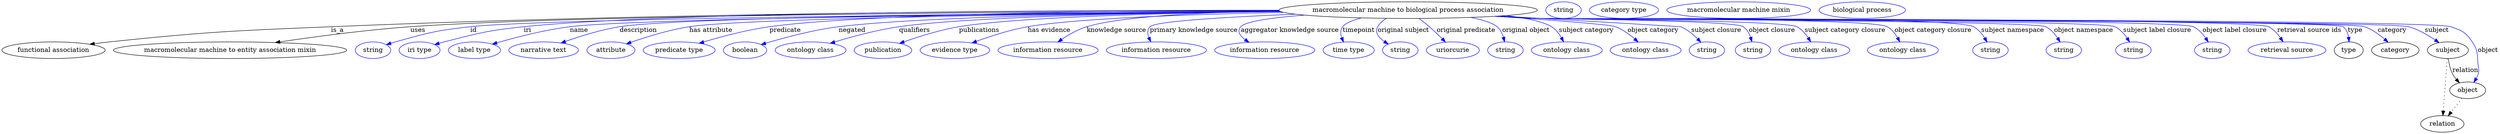 digraph {
	graph [bb="0,0,5410.8,283"];
	node [label="\N"];
	"macromolecular machine to biological process association"	[height=0.5,
		label="macromolecular machine to biological process association",
		pos="3046.8,265",
		width=7.7813];
	"functional association"	[height=0.5,
		pos="111.79,178",
		width=3.1053];
	"macromolecular machine to biological process association" -> "functional association"	[label=is_a,
		lp="727.79,221.5",
		pos="e,190.45,190.88 2766.5,264.63 2328.4,264.53 1454.4,259.94 713.79,229 499.7,220.06 445.91,218.25 232.79,196 222.29,194.9 211.3,193.59 \
200.41,192.19"];
	"macromolecular machine to entity association mixin"	[height=0.5,
		pos="494.79,178",
		width=7.023];
	"macromolecular machine to biological process association" -> "macromolecular machine to entity association mixin"	[label=uses,
		lp="901.29,221.5",
		pos="e,592.66,194.62 2767.6,263.35 2268.5,261.54 1242.1,254.72 884.79,229 789.17,222.12 681.08,207.74 602.99,196.16"];
	id	[color=blue,
		height=0.5,
		label=string,
		pos="803.79,178",
		width=1.0652];
	"macromolecular machine to biological process association" -> id	[color=blue,
		label=id,
		lp="1020.8,221.5",
		pos="e,832.77,190 2770.3,262.06 2254.7,258.04 1183.3,247.56 1013.8,229 940.75,221 922.59,215.65 851.79,196 848.68,195.14 845.48,194.17 \
842.28,193.16",
		style=solid];
	iri	[color=blue,
		height=0.5,
		label="iri type",
		pos="904.79,178",
		width=1.2277];
	"macromolecular machine to biological process association" -> iri	[color=blue,
		label=iri,
		lp="1137.8,221.5",
		pos="e,937.69,190.23 2766.5,264.78 2313.1,265.05 1438.2,261.16 1129.8,229 1052.4,220.93 1033.2,215.26 957.79,196 954.41,195.14 950.93,\
194.18 947.45,193.17",
		style=solid];
	name	[color=blue,
		height=0.5,
		label="label type",
		pos="1023.8,178",
		width=1.5707];
	"macromolecular machine to biological process association" -> name	[color=blue,
		label=name,
		lp="1249.8,221.5",
		pos="e,1062.8,191.26 2770.8,261.91 2300,257.86 1377.9,247.67 1229.8,229 1175.1,222.11 1114,206.19 1072.6,194.15",
		style=solid];
	description	[color=blue,
		height=0.5,
		label="narrative text",
		pos="1173.8,178",
		width=2.0943];
	"macromolecular machine to biological process association" -> description	[color=blue,
		label=description,
		lp="1378.3,221.5",
		pos="e,1211.2,193.64 2769.3,262.49 2321.3,259.43 1474.6,250.83 1337.8,229 1297.4,222.56 1253.2,208.65 1220.8,197.13",
		style=solid];
	"has attribute"	[color=blue,
		height=0.5,
		label=attribute,
		pos="1318.8,178",
		width=1.4443];
	"macromolecular machine to biological process association" -> "has attribute"	[color=blue,
		label="has attribute",
		lp="1535.8,221.5",
		pos="e,1352.4,191.74 2770.9,261.74 2357.2,257.76 1611.3,248.05 1488.8,229 1444.7,222.14 1395.9,206.98 1362,195.14",
		style=solid];
	predicate	[color=blue,
		height=0.5,
		label="predicate type",
		pos="1466.8,178",
		width=2.1665];
	"macromolecular machine to biological process association" -> predicate	[color=blue,
		label=predicate,
		lp="1695.8,221.5",
		pos="e,1510,193.08 2766.8,264.38 2425.1,263.53 1867.3,257.58 1661.8,229 1613,222.22 1558.9,207.75 1520,196.12",
		style=solid];
	negated	[color=blue,
		height=0.5,
		label=boolean,
		pos="1609.8,178",
		width=1.2999];
	"macromolecular machine to biological process association" -> negated	[color=blue,
		label=negated,
		lp="1840.8,221.5",
		pos="e,1644.4,190.21 2769.6,262.34 2463.4,259.41 1990,251.31 1811.8,229 1756.5,222.07 1694.5,205.34 1653.9,193.13",
		style=solid];
	qualifiers	[color=blue,
		height=0.5,
		label="ontology class",
		pos="1750.8,178",
		width=2.1304];
	"macromolecular machine to biological process association" -> qualifiers	[color=blue,
		label=qualifiers,
		lp="1976.3,221.5",
		pos="e,1793.3,193 2769.8,262.26 2495.9,259.26 2096.2,251.12 1942.8,229 1894.8,222.07 1841.4,207.62 1803.2,196.03",
		style=solid];
	publications	[color=blue,
		height=0.5,
		label=publication,
		pos="1907.8,178",
		width=1.7332];
	"macromolecular machine to biological process association" -> publications	[color=blue,
		label=publications,
		lp="2116.8,221.5",
		pos="e,1943.5,192.76 2770.5,262 2530.6,258.8 2201.9,250.51 2072.8,229 2031.5,222.11 1986,207.8 1953.3,196.25",
		style=solid];
	"has evidence"	[color=blue,
		height=0.5,
		label="evidence type",
		pos="2063.8,178",
		width=2.0943];
	"macromolecular machine to biological process association" -> "has evidence"	[color=blue,
		label="has evidence",
		lp="2268.3,221.5",
		pos="e,2100.8,193.77 2776.5,260.2 2577.6,255.96 2324.6,247.12 2221.8,229 2183.4,222.24 2141.5,208.65 2110.4,197.35",
		style=solid];
	"knowledge source"	[color=blue,
		height=0.5,
		label="information resource",
		pos="2265.8,178",
		width=3.015];
	"macromolecular machine to biological process association" -> "knowledge source"	[color=blue,
		label="knowledge source",
		lp="2414.3,221.5",
		pos="e,2287.2,195.77 2767.1,263.58 2608.2,260.67 2426.1,252.07 2349.8,229 2330.5,223.17 2311,212 2295.7,201.69",
		style=solid];
	"primary knowledge source"	[color=blue,
		height=0.5,
		label="information resource",
		pos="2500.8,178",
		width=3.015];
	"macromolecular machine to biological process association" -> "primary knowledge source"	[color=blue,
		label="primary knowledge source",
		lp="2581.8,221.5",
		pos="e,2488.6,196.25 2802.5,256.18 2656.9,250.28 2498.2,241.12 2486.8,229 2480.8,222.6 2481.4,213.84 2484.4,205.44",
		style=solid];
	"aggregator knowledge source"	[color=blue,
		height=0.5,
		label="information resource",
		pos="2735.8,178",
		width=3.015];
	"macromolecular machine to biological process association" -> "aggregator knowledge source"	[color=blue,
		label="aggregator knowledge source",
		lp="2790.3,221.5",
		pos="e,2701.7,195.1 2822,254.18 2754.2,248.9 2694.6,240.92 2683.8,229 2675,219.36 2682,209.3 2693.3,200.75",
		style=solid];
	timepoint	[color=blue,
		height=0.5,
		label="time type",
		pos="2917.8,178",
		width=1.5346];
	"macromolecular machine to biological process association" -> timepoint	[color=blue,
		label=timepoint,
		lp="2939.8,221.5",
		pos="e,2906.7,195.8 2945.5,248.17 2926.7,243.17 2910.9,236.84 2904.8,229 2899.5,222.2 2900,213.44 2902.7,205.16",
		style=solid];
	"original subject"	[color=blue,
		height=0.5,
		label=string,
		pos="3029.8,178",
		width=1.0652];
	"macromolecular machine to biological process association" -> "original subject"	[color=blue,
		label="original subject",
		lp="3036.8,221.5",
		pos="e,3003.7,191.31 2999.3,247.11 2991.9,242.39 2985.3,236.45 2980.8,229 2973.5,216.95 2982.8,205.59 2995.2,196.74",
		style=solid];
	"original predicate"	[color=blue,
		height=0.5,
		label=uriorcurie,
		pos="3143.8,178",
		width=1.5887];
	"macromolecular machine to biological process association" -> "original predicate"	[color=blue,
		label="original predicate",
		lp="3172.3,221.5",
		pos="e,3127.7,195.75 3070.6,246.75 3077.9,241.26 3085.8,235.04 3092.8,229 3102.2,220.85 3112.1,211.38 3120.6,202.9",
		style=solid];
	"original object"	[color=blue,
		height=0.5,
		label=string,
		pos="3257.8,178",
		width=1.0652];
	"macromolecular machine to biological process association" -> "original object"	[color=blue,
		label="original object",
		lp="3302.3,221.5",
		pos="e,3255.9,196.32 3182.3,249.21 3207.8,244.18 3229.7,237.58 3239.8,229 3246.6,223.24 3250.8,214.7 3253.5,206.3",
		style=solid];
	"subject category"	[color=blue,
		height=0.5,
		label="ontology class",
		pos="3390.8,178",
		width=2.1304];
	"macromolecular machine to biological process association" -> "subject category"	[color=blue,
		label="subject category",
		lp="3433.3,221.5",
		pos="e,3384,196.3 3259.4,253.22 3301.9,248.03 3339.3,240.36 3357.8,229 3366.9,223.43 3374,214.32 3379.2,205.38",
		style=solid];
	"object category"	[color=blue,
		height=0.5,
		label="ontology class",
		pos="3561.8,178",
		width=2.1304];
	"macromolecular machine to biological process association" -> "object category"	[color=blue,
		label="object category",
		lp="3578.3,221.5",
		pos="e,3545.6,195.85 3236.2,251.72 3353.5,243.71 3484.1,233.86 3496.8,229 3512,223.15 3526.6,212.53 3538.1,202.57",
		style=solid];
	"subject closure"	[color=blue,
		height=0.5,
		label=string,
		pos="3694.8,178",
		width=1.0652];
	"macromolecular machine to biological process association" -> "subject closure"	[color=blue,
		label="subject closure",
		lp="3715.3,221.5",
		pos="e,3681.7,195.2 3245.5,252.28 3417,242.15 3637.5,229.12 3637.8,229 3651.8,223.26 3664.7,212.62 3674.6,202.63",
		style=solid];
	"object closure"	[color=blue,
		height=0.5,
		label=string,
		pos="3794.8,178",
		width=1.0652];
	"macromolecular machine to biological process association" -> "object closure"	[color=blue,
		label="object closure",
		lp="3835.8,221.5",
		pos="e,3792.3,196.35 3241.9,252.05 3273.3,250.27 3305.4,248.52 3335.8,247 3360.1,245.78 3753.8,242.89 3773.8,229 3781.5,223.61 3786.4,\
214.78 3789.5,206.02",
		style=solid];
	"subject category closure"	[color=blue,
		height=0.5,
		label="ontology class",
		pos="3927.8,178",
		width=2.1304];
	"macromolecular machine to biological process association" -> "subject category closure"	[color=blue,
		label="subject category closure",
		lp="3994.3,221.5",
		pos="e,3919.8,196.18 3239.9,251.93 3271.9,250.14 3304.8,248.42 3335.8,247 3366.6,245.6 3862.4,243.13 3889.8,229 3900.1,223.69 3908.4,\
214.2 3914.5,204.9",
		style=solid];
	"object category closure"	[color=blue,
		height=0.5,
		label="ontology class",
		pos="4119.8,178",
		width=2.1304];
	"macromolecular machine to biological process association" -> "object category closure"	[color=blue,
		label="object category closure",
		lp="4185.3,221.5",
		pos="e,4113.1,196.16 3238,251.82 3270.6,250 3304.2,248.31 3335.8,247 3377.4,245.28 4049.2,248.94 4085.8,229 4095.5,223.73 4102.9,214.37 \
4108.4,205.16",
		style=solid];
	"subject namespace"	[color=blue,
		height=0.5,
		label=string,
		pos="4309.8,178",
		width=1.0652];
	"macromolecular machine to biological process association" -> "subject namespace"	[color=blue,
		label="subject namespace",
		lp="4357.8,221.5",
		pos="e,4302.4,195.73 3236.8,251.75 3269.8,249.93 3303.8,248.25 3335.8,247 3387.8,244.97 4226.5,252.88 4272.8,229 4283.1,223.67 4291.3,\
213.99 4297.3,204.55",
		style=solid];
	"object namespace"	[color=blue,
		height=0.5,
		label=string,
		pos="4468.8,178",
		width=1.0652];
	"macromolecular machine to biological process association" -> "object namespace"	[color=blue,
		label="object namespace",
		lp="4511.8,221.5",
		pos="e,4460.8,195.77 3236,251.72 3269.2,249.89 3303.5,248.21 3335.8,247 3366.2,245.86 4402.6,242.56 4429.8,229 4440.5,223.66 4449.1,213.84 \
4455.6,204.3",
		style=solid];
	"subject label closure"	[color=blue,
		height=0.5,
		label=string,
		pos="4619.8,178",
		width=1.0652];
	"macromolecular machine to biological process association" -> "subject label closure"	[color=blue,
		label="subject label closure",
		lp="4671.8,221.5",
		pos="e,4611.5,195.79 3235.6,251.69 3269,249.85 3303.4,248.19 3335.8,247 3370.3,245.73 4548.8,244.2 4579.8,229 4590.6,223.69 4599.5,213.87 \
4606.1,204.33",
		style=solid];
	"object label closure"	[color=blue,
		height=0.5,
		label=string,
		pos="4790.8,178",
		width=1.0652];
	"macromolecular machine to biological process association" -> "object label closure"	[color=blue,
		label="object label closure",
		lp="4839.3,221.5",
		pos="e,4782.2,195.8 3235.2,251.66 3268.7,249.83 3303.3,248.16 3335.8,247 3375,245.6 4714.4,246.03 4749.8,229 4760.8,223.71 4769.8,213.89 \
4776.6,204.35",
		style=solid];
	"retrieval source ids"	[color=blue,
		height=0.5,
		label="retrieval source",
		pos="4952.8,178",
		width=2.347];
	"macromolecular machine to biological process association" -> "retrieval source ids"	[color=blue,
		label="retrieval source ids",
		lp="5001.3,221.5",
		pos="e,4944.2,196.29 3234.8,251.65 3268.4,249.81 3303.1,248.15 3335.8,247 3379.6,245.46 4873.4,248.2 4912.8,229 4923.5,223.78 4932.3,\
214.16 4938.8,204.75",
		style=solid];
	type	[height=0.5,
		pos="5086.8,178",
		width=0.86659];
	"macromolecular machine to biological process association" -> type	[color=blue,
		label=type,
		lp="5100.8,221.5",
		pos="e,5087.6,196.18 3234.8,251.62 3268.4,249.78 3303.1,248.13 3335.8,247 3359.9,246.17 5055.9,244.05 5074.8,229 5081.6,223.54 5085,214.92 \
5086.5,206.37",
		style=solid];
	category	[height=0.5,
		pos="5187.8,178",
		width=1.4263];
	"macromolecular machine to biological process association" -> category	[color=blue,
		label=category,
		lp="5181.3,221.5",
		pos="e,5172.2,195.25 3234.4,251.63 3268.2,249.79 3303,248.13 3335.8,247 3385.3,245.29 5073.8,244.86 5120.8,229 5137,223.53 5152.5,212.51 \
5164.5,202.2",
		style=solid];
	subject	[height=0.5,
		pos="5301.8,178",
		width=1.2277];
	"macromolecular machine to biological process association" -> subject	[color=blue,
		label=subject,
		lp="5277.8,221.5",
		pos="e,5282.5,194.33 3234.4,251.62 3268.2,249.77 3303,248.12 3335.8,247 3388,245.22 5166.4,242.97 5216.8,229 5237.5,223.25 5258.4,211.08 \
5274.3,200.2",
		style=solid];
	object	[height=0.5,
		pos="5344.8,91",
		width=1.0832];
	"macromolecular machine to biological process association" -> object	[color=blue,
		label=object,
		lp="5388.8,178",
		pos="e,5358.2,108.09 3234.4,251.6 3268.2,249.76 3303,248.11 3335.8,247 3390.5,245.14 5255.6,245.74 5307.8,229 5332.1,221.2 5340.4,217.1 \
5354.8,196 5368.7,175.59 5364.9,166.51 5367.8,142 5368.6,135.38 5369.7,133.39 5367.8,127 5366.8,123.55 5365.3,120.13 5363.5,116.85",
		style=solid];
	association_type	[color=blue,
		height=0.5,
		label=string,
		pos="3382.8,265",
		width=1.0652];
	association_category	[color=blue,
		height=0.5,
		label="category type",
		pos="3513.8,265",
		width=2.0762];
	subject -> object	[label=relation,
		lp="5339.8,134.5",
		pos="e,5326.9,107.23 5302.9,159.55 5304.1,149.57 5306.6,137.07 5311.8,127 5314,122.68 5316.9,118.52 5320.1,114.66"];
	relation	[height=0.5,
		pos="5289.8,18",
		width=1.2999];
	subject -> relation	[pos="e,5291.1,36.188 5300.5,159.79 5298.4,132.48 5294.3,78.994 5291.9,46.38",
		style=dotted];
	"functional association_subject"	[color=blue,
		height=0.5,
		label="macromolecular machine mixin",
		pos="3762.8,265",
		width=4.3329];
	object -> relation	[pos="e,5302.6,35.54 5332.3,73.889 5325.4,64.939 5316.6,53.617 5308.8,43.584",
		style=dotted];
	"macromolecular machine to biological process association_object"	[color=blue,
		height=0.5,
		label="biological process",
		pos="4030.8,265",
		width=2.5998];
}
